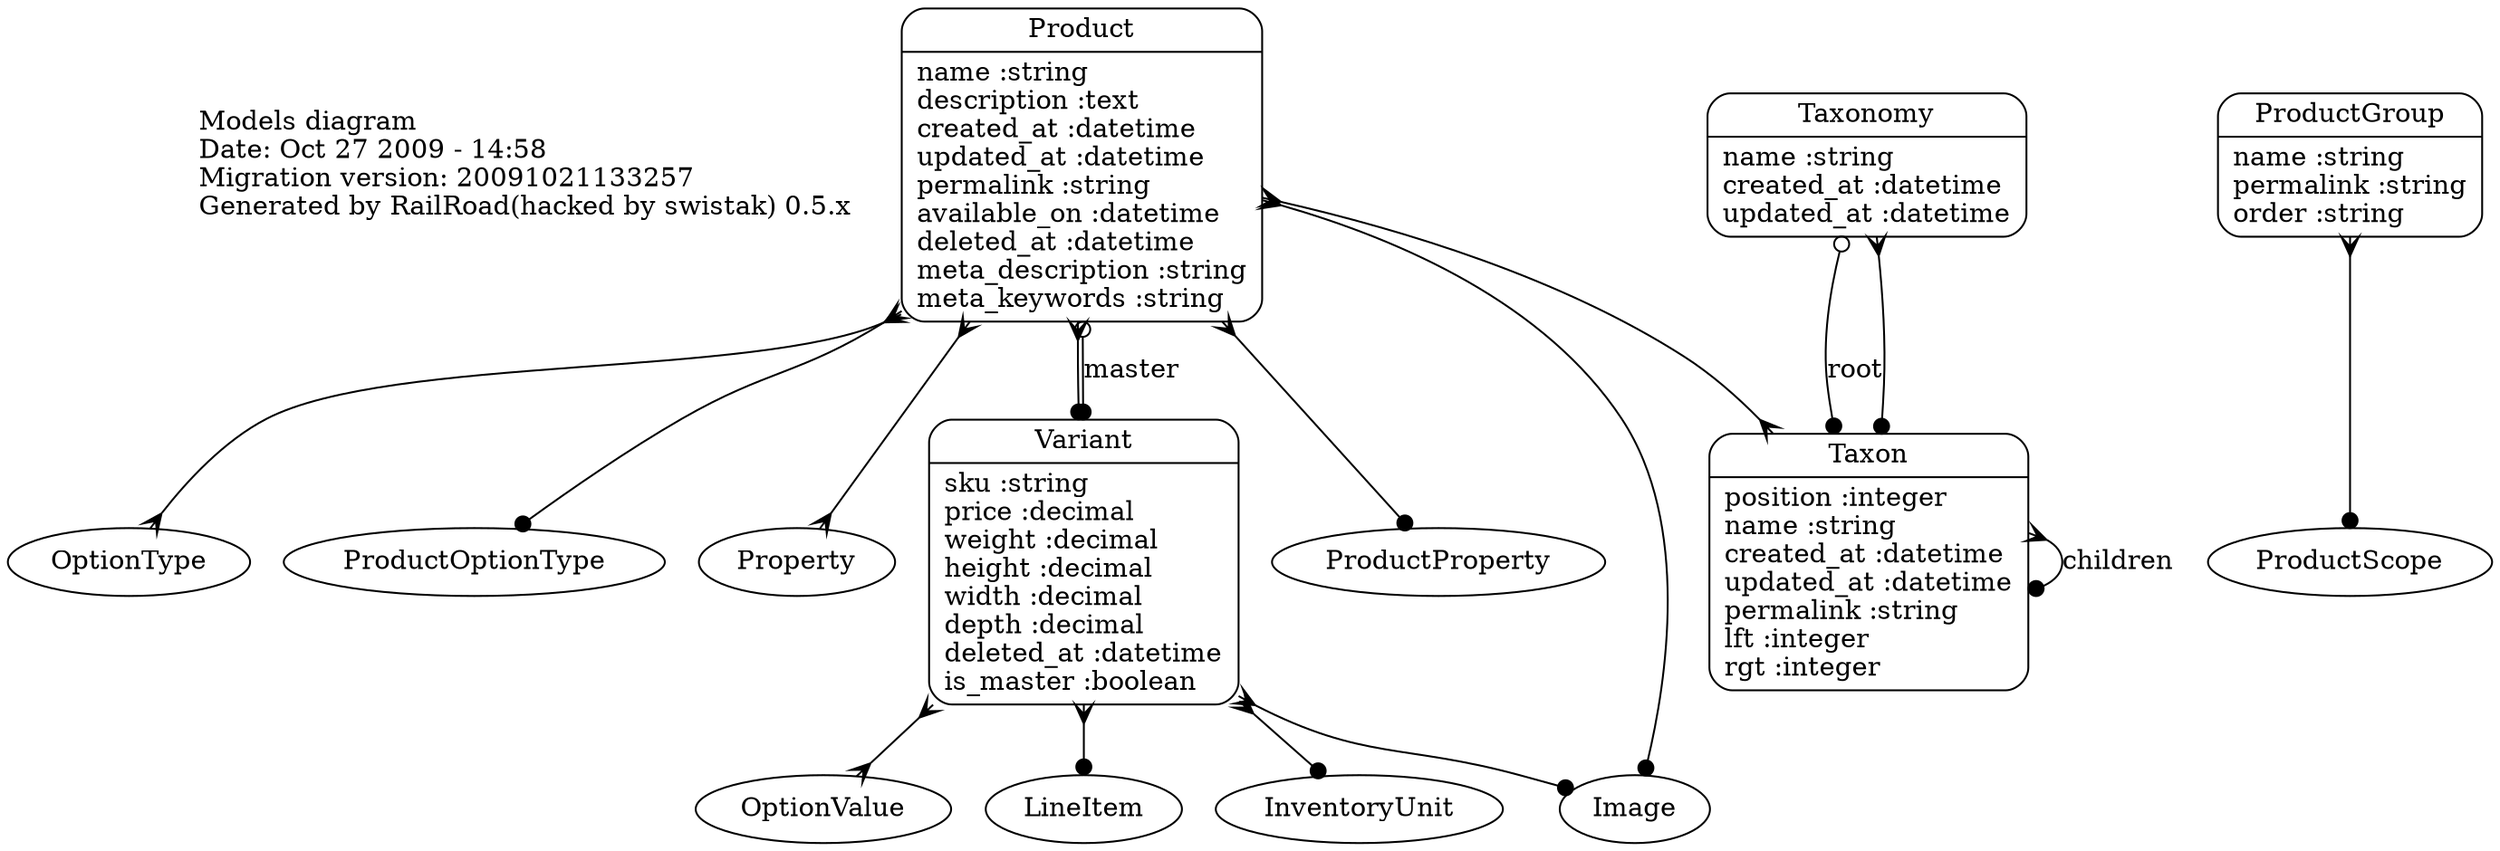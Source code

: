 digraph models_diagram {
	graph[overlap=false, splines=true]
	_diagram_info [shape="plaintext", label="Models diagram\lDate: Oct 27 2009 - 14:58\lMigration version: 20091021133257\lGenerated by RailRoad(hacked by swistak) 0.5.x\l", fontsize=14]
	"Product" [shape=Mrecord, label="{Product|name :string\ldescription :text\lcreated_at :datetime\lupdated_at :datetime\lpermalink :string\lavailable_on :datetime\ldeleted_at :datetime\lmeta_description :string\lmeta_keywords :string\l}"]
	"Variant" [shape=Mrecord, label="{Variant|sku :string\lprice :decimal\lweight :decimal\lheight :decimal\lwidth :decimal\ldepth :decimal\ldeleted_at :datetime\lis_master :boolean\l}"]
	"Taxon" [shape=Mrecord, label="{Taxon|position :integer\lname :string\lcreated_at :datetime\lupdated_at :datetime\lpermalink :string\llft :integer\lrgt :integer\l}"]
	"ProductGroup" [shape=Mrecord, label="{ProductGroup|name :string\lpermalink :string\lorder :string\l}"]
	"Taxonomy" [shape=Mrecord, label="{Taxonomy|name :string\lcreated_at :datetime\lupdated_at :datetime\l}"]
	"Product" -> "Variant" [arrowtail=crow, arrowhead=dot, dir=both]
	"Product" -> "OptionType" [arrowtail=crow, arrowhead=crow, dir=both]
	"Product" -> "ProductOptionType" [arrowtail=crow, arrowhead=dot, dir=both]
	"Product" -> "Taxon" [arrowtail=crow, arrowhead=crow, dir=both]
	"Product" -> "Variant" [label="master", arrowtail=odot, arrowhead=dot, dir=both]
	"Product" -> "Property" [arrowtail=crow, arrowhead=crow, dir=both]
	"Product" -> "Image" [arrowtail=crow, arrowhead=dot, dir=both]
	"Product" -> "ProductProperty" [arrowtail=crow, arrowhead=dot, dir=both]
	"Variant" -> "OptionValue" [arrowtail=crow, arrowhead=crow, dir=both]
	"Variant" -> "LineItem" [arrowtail=crow, arrowhead=dot, dir=both]
	"Variant" -> "InventoryUnit" [arrowtail=crow, arrowhead=dot, dir=both]
	"Variant" -> "Image" [arrowtail=crow, arrowhead=dot, dir=both]
	"Taxon" -> "Taxon" [label="children", arrowtail=crow, arrowhead=dot, dir=both]
	"ProductGroup" -> "ProductScope" [arrowtail=crow, arrowhead=dot, dir=both]
	"Taxonomy" -> "Taxon" [label="root", arrowtail=odot, arrowhead=dot, dir=both]
	"Taxonomy" -> "Taxon" [arrowtail=crow, arrowhead=dot, dir=both]
}
